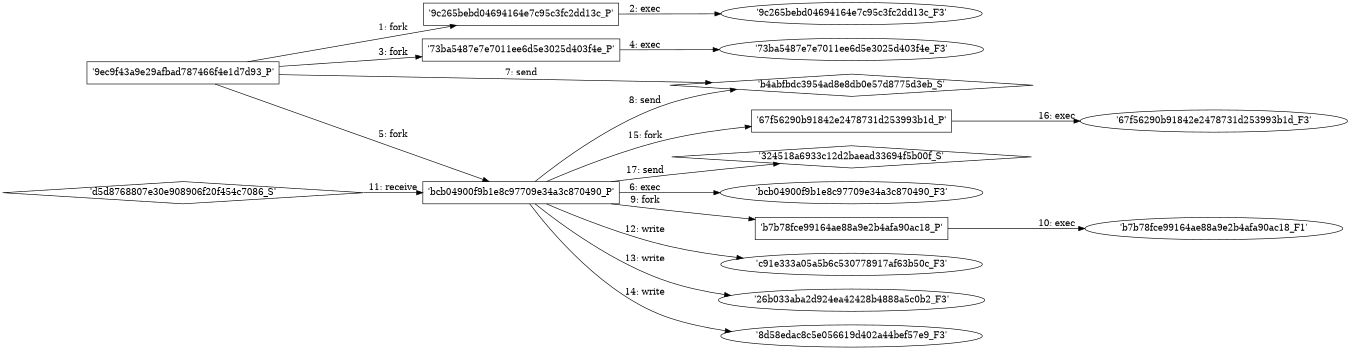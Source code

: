 digraph "D:\Learning\Paper\apt\基于CTI的攻击预警\Dataset\攻击图\ASGfromALLCTI\COINHOARDER Tracking a Ukrainian Bitcoin Phishing Ring DNS Style.dot" {
rankdir="LR"
size="9"
fixedsize="false"
splines="true"
nodesep=0.3
ranksep=0
fontsize=10
overlap="scalexy"
engine= "neato"
	"'9ec9f43a9e29afbad787466f4e1d7d93_P'" [node_type=Process shape=box]
	"'9c265bebd04694164e7c95c3fc2dd13c_P'" [node_type=Process shape=box]
	"'9ec9f43a9e29afbad787466f4e1d7d93_P'" -> "'9c265bebd04694164e7c95c3fc2dd13c_P'" [label="1: fork"]
	"'9c265bebd04694164e7c95c3fc2dd13c_P'" [node_type=Process shape=box]
	"'9c265bebd04694164e7c95c3fc2dd13c_F3'" [node_type=File shape=ellipse]
	"'9c265bebd04694164e7c95c3fc2dd13c_P'" -> "'9c265bebd04694164e7c95c3fc2dd13c_F3'" [label="2: exec"]
	"'9ec9f43a9e29afbad787466f4e1d7d93_P'" [node_type=Process shape=box]
	"'73ba5487e7e7011ee6d5e3025d403f4e_P'" [node_type=Process shape=box]
	"'9ec9f43a9e29afbad787466f4e1d7d93_P'" -> "'73ba5487e7e7011ee6d5e3025d403f4e_P'" [label="3: fork"]
	"'73ba5487e7e7011ee6d5e3025d403f4e_P'" [node_type=Process shape=box]
	"'73ba5487e7e7011ee6d5e3025d403f4e_F3'" [node_type=File shape=ellipse]
	"'73ba5487e7e7011ee6d5e3025d403f4e_P'" -> "'73ba5487e7e7011ee6d5e3025d403f4e_F3'" [label="4: exec"]
	"'9ec9f43a9e29afbad787466f4e1d7d93_P'" [node_type=Process shape=box]
	"'bcb04900f9b1e8c97709e34a3c870490_P'" [node_type=Process shape=box]
	"'9ec9f43a9e29afbad787466f4e1d7d93_P'" -> "'bcb04900f9b1e8c97709e34a3c870490_P'" [label="5: fork"]
	"'bcb04900f9b1e8c97709e34a3c870490_P'" [node_type=Process shape=box]
	"'bcb04900f9b1e8c97709e34a3c870490_F3'" [node_type=File shape=ellipse]
	"'bcb04900f9b1e8c97709e34a3c870490_P'" -> "'bcb04900f9b1e8c97709e34a3c870490_F3'" [label="6: exec"]
	"'b4abfbdc3954ad8e8db0e57d8775d3eb_S'" [node_type=Socket shape=diamond]
	"'9ec9f43a9e29afbad787466f4e1d7d93_P'" [node_type=Process shape=box]
	"'9ec9f43a9e29afbad787466f4e1d7d93_P'" -> "'b4abfbdc3954ad8e8db0e57d8775d3eb_S'" [label="7: send"]
	"'b4abfbdc3954ad8e8db0e57d8775d3eb_S'" [node_type=Socket shape=diamond]
	"'bcb04900f9b1e8c97709e34a3c870490_P'" [node_type=Process shape=box]
	"'bcb04900f9b1e8c97709e34a3c870490_P'" -> "'b4abfbdc3954ad8e8db0e57d8775d3eb_S'" [label="8: send"]
	"'bcb04900f9b1e8c97709e34a3c870490_P'" [node_type=Process shape=box]
	"'b7b78fce99164ae88a9e2b4afa90ac18_P'" [node_type=Process shape=box]
	"'bcb04900f9b1e8c97709e34a3c870490_P'" -> "'b7b78fce99164ae88a9e2b4afa90ac18_P'" [label="9: fork"]
	"'b7b78fce99164ae88a9e2b4afa90ac18_P'" [node_type=Process shape=box]
	"'b7b78fce99164ae88a9e2b4afa90ac18_F1'" [node_type=File shape=ellipse]
	"'b7b78fce99164ae88a9e2b4afa90ac18_P'" -> "'b7b78fce99164ae88a9e2b4afa90ac18_F1'" [label="10: exec"]
	"'bcb04900f9b1e8c97709e34a3c870490_P'" [node_type=Process shape=box]
	"'d5d8768807e30e908906f20f454c7086_S'" [node_type=Socket shape=diamond]
	"'d5d8768807e30e908906f20f454c7086_S'" -> "'bcb04900f9b1e8c97709e34a3c870490_P'" [label="11: receive"]
	"'c91e333a05a5b6c530778917af63b50c_F3'" [node_type=file shape=ellipse]
	"'bcb04900f9b1e8c97709e34a3c870490_P'" [node_type=Process shape=box]
	"'bcb04900f9b1e8c97709e34a3c870490_P'" -> "'c91e333a05a5b6c530778917af63b50c_F3'" [label="12: write"]
	"'26b033aba2d924ea42428b4888a5c0b2_F3'" [node_type=file shape=ellipse]
	"'bcb04900f9b1e8c97709e34a3c870490_P'" [node_type=Process shape=box]
	"'bcb04900f9b1e8c97709e34a3c870490_P'" -> "'26b033aba2d924ea42428b4888a5c0b2_F3'" [label="13: write"]
	"'8d58edac8c5e056619d402a44bef57e9_F3'" [node_type=file shape=ellipse]
	"'bcb04900f9b1e8c97709e34a3c870490_P'" [node_type=Process shape=box]
	"'bcb04900f9b1e8c97709e34a3c870490_P'" -> "'8d58edac8c5e056619d402a44bef57e9_F3'" [label="14: write"]
	"'bcb04900f9b1e8c97709e34a3c870490_P'" [node_type=Process shape=box]
	"'67f56290b91842e2478731d253993b1d_P'" [node_type=Process shape=box]
	"'bcb04900f9b1e8c97709e34a3c870490_P'" -> "'67f56290b91842e2478731d253993b1d_P'" [label="15: fork"]
	"'67f56290b91842e2478731d253993b1d_P'" [node_type=Process shape=box]
	"'67f56290b91842e2478731d253993b1d_F3'" [node_type=File shape=ellipse]
	"'67f56290b91842e2478731d253993b1d_P'" -> "'67f56290b91842e2478731d253993b1d_F3'" [label="16: exec"]
	"'324518a6933c12d2baead33694f5b00f_S'" [node_type=Socket shape=diamond]
	"'bcb04900f9b1e8c97709e34a3c870490_P'" [node_type=Process shape=box]
	"'bcb04900f9b1e8c97709e34a3c870490_P'" -> "'324518a6933c12d2baead33694f5b00f_S'" [label="17: send"]
}
